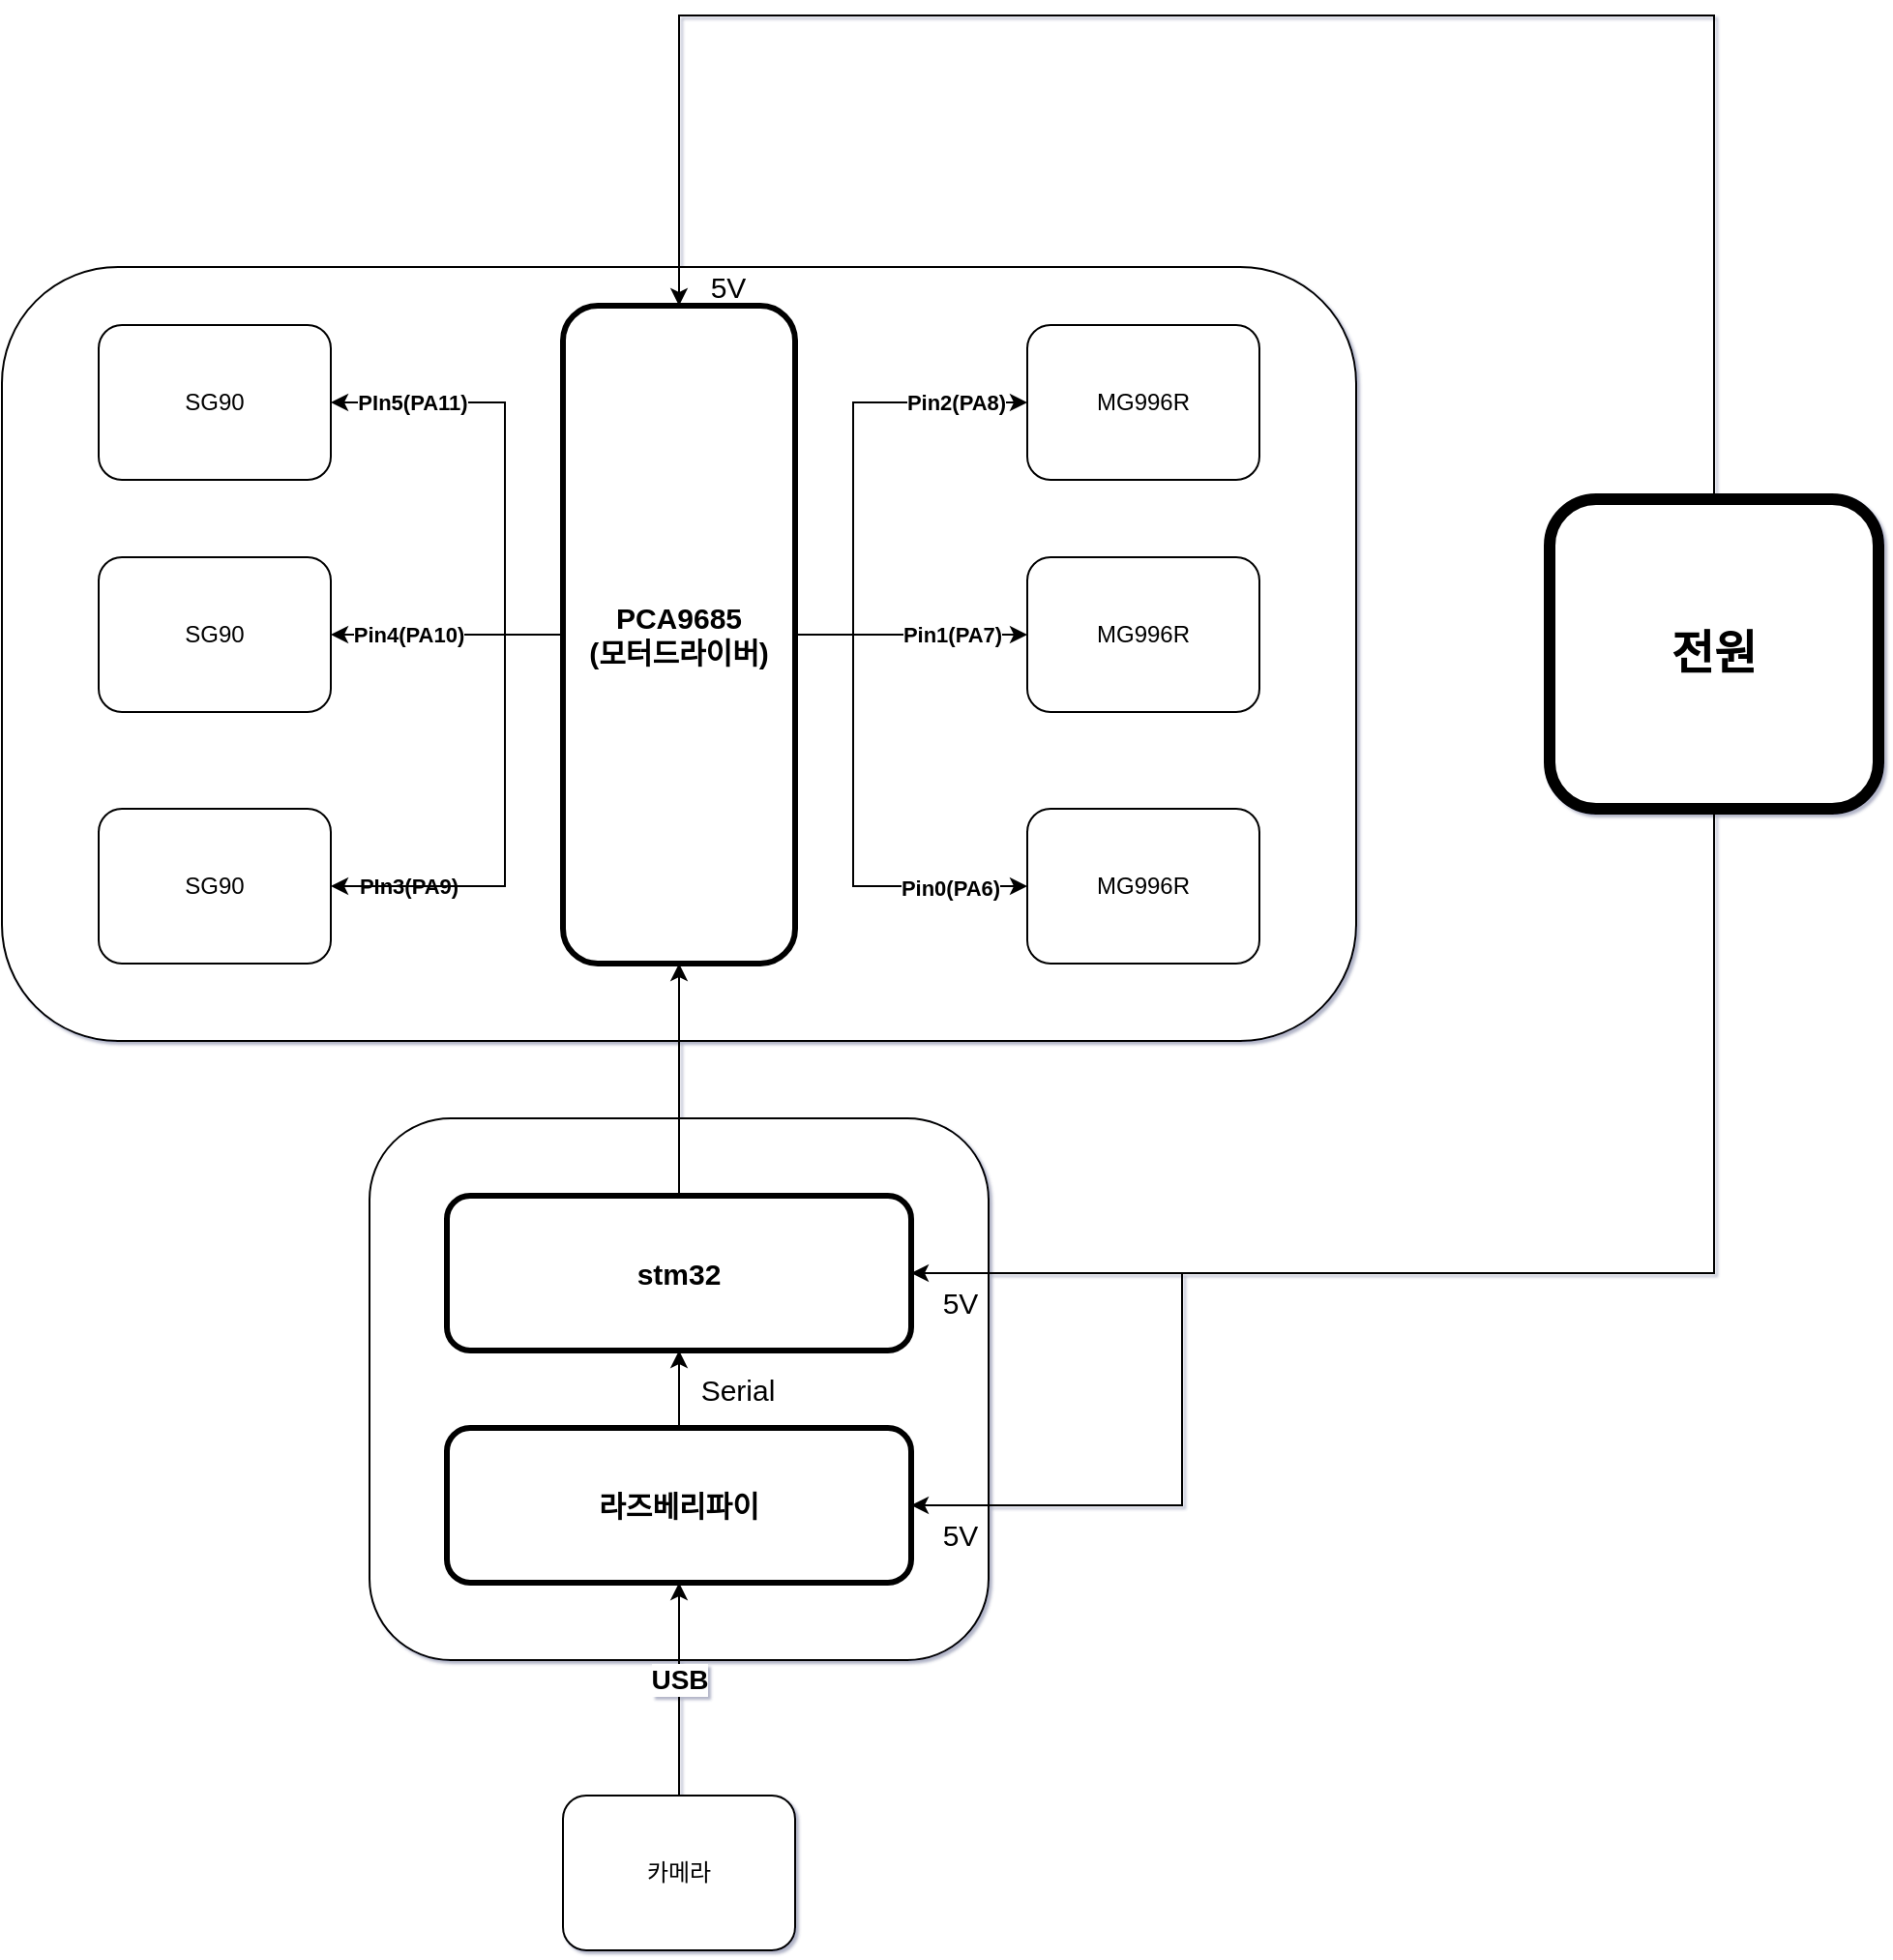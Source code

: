<mxfile version="22.0.4" type="google">
  <diagram name="페이지-1" id="KGUA7iRXO5Pt4Tn00xt2">
    <mxGraphModel grid="1" page="1" gridSize="10" guides="1" tooltips="1" connect="1" arrows="1" fold="1" pageScale="1" pageWidth="827" pageHeight="1169" math="0" shadow="1">
      <root>
        <mxCell id="0" />
        <mxCell id="1" parent="0" />
        <mxCell id="dXAgPAIM6FT5MK85hw38-5" value="" style="rounded=1;whiteSpace=wrap;html=1;labelBackgroundColor=none;" vertex="1" parent="1">
          <mxGeometry x="240" y="520" width="320" height="280" as="geometry" />
        </mxCell>
        <mxCell id="WvgHAvw0tjZaKCDluKop-19" value="" style="rounded=1;whiteSpace=wrap;html=1;labelBackgroundColor=none;" vertex="1" parent="1">
          <mxGeometry x="50" y="80" width="700" height="400" as="geometry" />
        </mxCell>
        <mxCell id="dXAgPAIM6FT5MK85hw38-4" style="edgeStyle=orthogonalEdgeStyle;rounded=0;orthogonalLoop=1;jettySize=auto;html=1;entryX=0.5;entryY=1;entryDx=0;entryDy=0;labelBackgroundColor=none;fontColor=default;" edge="1" parent="1" source="WvgHAvw0tjZaKCDluKop-2" target="dXAgPAIM6FT5MK85hw38-1">
          <mxGeometry relative="1" as="geometry" />
        </mxCell>
        <mxCell id="DKyKciuYVTxxolibCU_y-459" value="&lt;span style=&quot;font-size: 14px;&quot;&gt;USB&lt;/span&gt;" style="edgeLabel;html=1;align=center;verticalAlign=middle;resizable=0;points=[];fontSize=14;fontStyle=1" connectable="0" vertex="1" parent="dXAgPAIM6FT5MK85hw38-4">
          <mxGeometry x="-0.286" y="2" relative="1" as="geometry">
            <mxPoint x="2" y="-21" as="offset" />
          </mxGeometry>
        </mxCell>
        <mxCell id="WvgHAvw0tjZaKCDluKop-2" value="카메라" style="rounded=1;whiteSpace=wrap;html=1;labelBackgroundColor=none;" vertex="1" parent="1">
          <mxGeometry x="340" y="870" width="120" height="80" as="geometry" />
        </mxCell>
        <mxCell id="WvgHAvw0tjZaKCDluKop-6" style="edgeStyle=orthogonalEdgeStyle;rounded=0;orthogonalLoop=1;jettySize=auto;html=1;entryX=0.5;entryY=1;entryDx=0;entryDy=0;labelBackgroundColor=none;fontColor=default;" edge="1" parent="1" source="WvgHAvw0tjZaKCDluKop-3" target="WvgHAvw0tjZaKCDluKop-5">
          <mxGeometry relative="1" as="geometry" />
        </mxCell>
        <mxCell id="WvgHAvw0tjZaKCDluKop-3" value="&lt;font style=&quot;font-size: 15px;&quot;&gt;&lt;b&gt;stm32&lt;/b&gt;&lt;/font&gt;" style="rounded=1;whiteSpace=wrap;html=1;labelBackgroundColor=none;strokeWidth=3;" vertex="1" parent="1">
          <mxGeometry x="280" y="560" width="240" height="80" as="geometry" />
        </mxCell>
        <mxCell id="DKyKciuYVTxxolibCU_y-434" style="edgeStyle=orthogonalEdgeStyle;rounded=0;orthogonalLoop=1;jettySize=auto;html=1;exitX=1;exitY=0.5;exitDx=0;exitDy=0;entryX=0;entryY=0.5;entryDx=0;entryDy=0;" edge="1" parent="1" source="WvgHAvw0tjZaKCDluKop-5" target="WvgHAvw0tjZaKCDluKop-14">
          <mxGeometry relative="1" as="geometry">
            <Array as="points">
              <mxPoint x="490" y="270" />
              <mxPoint x="490" y="400" />
            </Array>
          </mxGeometry>
        </mxCell>
        <mxCell id="DKyKciuYVTxxolibCU_y-436" value="Pin0(PA6)" style="edgeLabel;html=1;align=center;verticalAlign=middle;resizable=0;points=[];fontStyle=1" connectable="0" vertex="1" parent="DKyKciuYVTxxolibCU_y-434">
          <mxGeometry x="-0.017" y="3" relative="1" as="geometry">
            <mxPoint x="47" y="38" as="offset" />
          </mxGeometry>
        </mxCell>
        <mxCell id="DKyKciuYVTxxolibCU_y-439" style="edgeStyle=orthogonalEdgeStyle;rounded=0;orthogonalLoop=1;jettySize=auto;html=1;exitX=1;exitY=0.5;exitDx=0;exitDy=0;" edge="1" parent="1" source="WvgHAvw0tjZaKCDluKop-5" target="WvgHAvw0tjZaKCDluKop-9">
          <mxGeometry relative="1" as="geometry">
            <Array as="points">
              <mxPoint x="480" y="270" />
              <mxPoint x="480" y="270" />
            </Array>
          </mxGeometry>
        </mxCell>
        <mxCell id="DKyKciuYVTxxolibCU_y-455" value="Pin1(PA7)" style="edgeLabel;html=1;align=center;verticalAlign=middle;resizable=0;points=[];fontStyle=1" connectable="0" vertex="1" parent="DKyKciuYVTxxolibCU_y-439">
          <mxGeometry x="0.421" y="-1" relative="1" as="geometry">
            <mxPoint x="-5" y="-1" as="offset" />
          </mxGeometry>
        </mxCell>
        <mxCell id="DKyKciuYVTxxolibCU_y-441" style="edgeStyle=orthogonalEdgeStyle;rounded=0;orthogonalLoop=1;jettySize=auto;html=1;exitX=1;exitY=0.5;exitDx=0;exitDy=0;entryX=0;entryY=0.5;entryDx=0;entryDy=0;" edge="1" parent="1" source="WvgHAvw0tjZaKCDluKop-5" target="WvgHAvw0tjZaKCDluKop-13">
          <mxGeometry relative="1" as="geometry">
            <mxPoint x="480" y="150" as="targetPoint" />
            <Array as="points">
              <mxPoint x="490" y="270" />
              <mxPoint x="490" y="150" />
            </Array>
          </mxGeometry>
        </mxCell>
        <mxCell id="DKyKciuYVTxxolibCU_y-443" value="Pin2(PA8)" style="edgeLabel;html=1;align=center;verticalAlign=middle;resizable=0;points=[];fontStyle=1" connectable="0" vertex="1" parent="DKyKciuYVTxxolibCU_y-441">
          <mxGeometry x="0.686" y="3" relative="1" as="geometry">
            <mxPoint y="3" as="offset" />
          </mxGeometry>
        </mxCell>
        <mxCell id="DKyKciuYVTxxolibCU_y-456" value="PIn3(PA9)" style="edgeLabel;html=1;align=center;verticalAlign=middle;resizable=0;points=[];fontStyle=1" connectable="0" vertex="1" parent="DKyKciuYVTxxolibCU_y-441">
          <mxGeometry x="0.701" y="5" relative="1" as="geometry">
            <mxPoint x="-284" y="255" as="offset" />
          </mxGeometry>
        </mxCell>
        <mxCell id="DKyKciuYVTxxolibCU_y-451" style="edgeStyle=orthogonalEdgeStyle;rounded=0;orthogonalLoop=1;jettySize=auto;html=1;exitX=0;exitY=0.5;exitDx=0;exitDy=0;entryX=1;entryY=0.5;entryDx=0;entryDy=0;" edge="1" parent="1" source="WvgHAvw0tjZaKCDluKop-5" target="DKyKciuYVTxxolibCU_y-1">
          <mxGeometry relative="1" as="geometry">
            <Array as="points">
              <mxPoint x="270" y="270" />
              <mxPoint x="270" y="270" />
            </Array>
          </mxGeometry>
        </mxCell>
        <mxCell id="DKyKciuYVTxxolibCU_y-452" style="edgeStyle=orthogonalEdgeStyle;rounded=0;orthogonalLoop=1;jettySize=auto;html=1;exitX=0;exitY=0.5;exitDx=0;exitDy=0;entryX=1;entryY=0.5;entryDx=0;entryDy=0;" edge="1" parent="1" source="WvgHAvw0tjZaKCDluKop-5" target="DKyKciuYVTxxolibCU_y-448">
          <mxGeometry relative="1" as="geometry">
            <Array as="points">
              <mxPoint x="310" y="270" />
              <mxPoint x="310" y="150" />
            </Array>
          </mxGeometry>
        </mxCell>
        <mxCell id="DKyKciuYVTxxolibCU_y-458" value="PIn5(PA11)" style="edgeLabel;html=1;align=center;verticalAlign=middle;resizable=0;points=[];fontStyle=1" connectable="0" vertex="1" parent="DKyKciuYVTxxolibCU_y-452">
          <mxGeometry x="0.662" y="3" relative="1" as="geometry">
            <mxPoint x="1" y="-3" as="offset" />
          </mxGeometry>
        </mxCell>
        <mxCell id="DKyKciuYVTxxolibCU_y-453" style="edgeStyle=orthogonalEdgeStyle;rounded=0;orthogonalLoop=1;jettySize=auto;html=1;exitX=0;exitY=0.5;exitDx=0;exitDy=0;entryX=1;entryY=0.5;entryDx=0;entryDy=0;" edge="1" parent="1" source="WvgHAvw0tjZaKCDluKop-5" target="WvgHAvw0tjZaKCDluKop-17">
          <mxGeometry relative="1" as="geometry">
            <mxPoint x="350" y="200" as="sourcePoint" />
            <mxPoint x="230" y="330" as="targetPoint" />
            <Array as="points">
              <mxPoint x="310" y="270" />
              <mxPoint x="310" y="400" />
            </Array>
          </mxGeometry>
        </mxCell>
        <mxCell id="DKyKciuYVTxxolibCU_y-457" value="Pin4(PA10)" style="edgeLabel;html=1;align=center;verticalAlign=middle;resizable=0;points=[];fontStyle=1" connectable="0" vertex="1" parent="DKyKciuYVTxxolibCU_y-453">
          <mxGeometry x="0.685" relative="1" as="geometry">
            <mxPoint y="-130" as="offset" />
          </mxGeometry>
        </mxCell>
        <mxCell id="WvgHAvw0tjZaKCDluKop-5" value="&lt;font style=&quot;font-size: 15px;&quot;&gt;&lt;b&gt;PCA9685&lt;br&gt;(모터드라이버)&lt;/b&gt;&lt;/font&gt;" style="rounded=1;whiteSpace=wrap;html=1;labelBackgroundColor=none;strokeWidth=3;" vertex="1" parent="1">
          <mxGeometry x="340" y="100" width="120" height="340" as="geometry" />
        </mxCell>
        <mxCell id="WvgHAvw0tjZaKCDluKop-8" style="edgeStyle=orthogonalEdgeStyle;rounded=0;orthogonalLoop=1;jettySize=auto;html=1;entryX=1;entryY=0.5;entryDx=0;entryDy=0;labelBackgroundColor=none;fontColor=default;" edge="1" parent="1" source="WvgHAvw0tjZaKCDluKop-7" target="WvgHAvw0tjZaKCDluKop-3">
          <mxGeometry relative="1" as="geometry">
            <Array as="points">
              <mxPoint x="730" y="600" />
              <mxPoint x="730" y="600" />
            </Array>
          </mxGeometry>
        </mxCell>
        <mxCell id="dXAgPAIM6FT5MK85hw38-2" style="edgeStyle=orthogonalEdgeStyle;rounded=0;orthogonalLoop=1;jettySize=auto;html=1;entryX=1;entryY=0.5;entryDx=0;entryDy=0;labelBackgroundColor=none;fontColor=default;" edge="1" parent="1" source="WvgHAvw0tjZaKCDluKop-7" target="dXAgPAIM6FT5MK85hw38-1">
          <mxGeometry relative="1" as="geometry">
            <mxPoint x="660" y="700" as="targetPoint" />
            <Array as="points">
              <mxPoint x="660" y="600" />
              <mxPoint x="660" y="720" />
            </Array>
          </mxGeometry>
        </mxCell>
        <mxCell id="DKyKciuYVTxxolibCU_y-461" style="edgeStyle=orthogonalEdgeStyle;rounded=0;orthogonalLoop=1;jettySize=auto;html=1;exitX=0.5;exitY=0;exitDx=0;exitDy=0;entryX=0.5;entryY=0;entryDx=0;entryDy=0;" edge="1" parent="1" source="WvgHAvw0tjZaKCDluKop-7" target="WvgHAvw0tjZaKCDluKop-5">
          <mxGeometry relative="1" as="geometry">
            <Array as="points">
              <mxPoint x="935" y="-50" />
              <mxPoint x="400" y="-50" />
            </Array>
          </mxGeometry>
        </mxCell>
        <mxCell id="WvgHAvw0tjZaKCDluKop-7" value="&lt;font size=&quot;1&quot; style=&quot;&quot;&gt;&lt;b style=&quot;font-size: 24px;&quot;&gt;전원&lt;/b&gt;&lt;/font&gt;" style="rounded=1;whiteSpace=wrap;html=1;labelBackgroundColor=none;strokeWidth=6;" vertex="1" parent="1">
          <mxGeometry x="850" y="200" width="170" height="160" as="geometry" />
        </mxCell>
        <mxCell id="WvgHAvw0tjZaKCDluKop-9" value="MG996R" style="rounded=1;whiteSpace=wrap;html=1;labelBackgroundColor=none;" vertex="1" parent="1">
          <mxGeometry x="580" y="230" width="120" height="80" as="geometry" />
        </mxCell>
        <mxCell id="WvgHAvw0tjZaKCDluKop-13" value="MG996R" style="rounded=1;whiteSpace=wrap;html=1;labelBackgroundColor=none;" vertex="1" parent="1">
          <mxGeometry x="580" y="110" width="120" height="80" as="geometry" />
        </mxCell>
        <mxCell id="WvgHAvw0tjZaKCDluKop-14" value="MG996R" style="rounded=1;whiteSpace=wrap;html=1;labelBackgroundColor=none;" vertex="1" parent="1">
          <mxGeometry x="580" y="360" width="120" height="80" as="geometry" />
        </mxCell>
        <mxCell id="WvgHAvw0tjZaKCDluKop-17" value="SG90" style="rounded=1;whiteSpace=wrap;html=1;labelBackgroundColor=none;" vertex="1" parent="1">
          <mxGeometry x="100" y="360" width="120" height="80" as="geometry" />
        </mxCell>
        <mxCell id="dXAgPAIM6FT5MK85hw38-3" style="edgeStyle=orthogonalEdgeStyle;rounded=0;orthogonalLoop=1;jettySize=auto;html=1;entryX=0.5;entryY=1;entryDx=0;entryDy=0;labelBackgroundColor=none;fontColor=default;" edge="1" parent="1" source="dXAgPAIM6FT5MK85hw38-1" target="WvgHAvw0tjZaKCDluKop-3">
          <mxGeometry relative="1" as="geometry" />
        </mxCell>
        <mxCell id="dXAgPAIM6FT5MK85hw38-1" value="&lt;font style=&quot;font-size: 15px;&quot;&gt;&lt;b&gt;라즈베리파이&lt;/b&gt;&lt;/font&gt;" style="rounded=1;whiteSpace=wrap;html=1;labelBackgroundColor=none;strokeWidth=3;" vertex="1" parent="1">
          <mxGeometry x="280" y="680" width="240" height="80" as="geometry" />
        </mxCell>
        <mxCell id="DKyKciuYVTxxolibCU_y-1" value="SG90" style="rounded=1;whiteSpace=wrap;html=1;labelBackgroundColor=none;" vertex="1" parent="1">
          <mxGeometry x="100" y="230" width="120" height="80" as="geometry" />
        </mxCell>
        <mxCell id="DKyKciuYVTxxolibCU_y-448" value="SG90" style="rounded=1;whiteSpace=wrap;html=1;labelBackgroundColor=none;" vertex="1" parent="1">
          <mxGeometry x="100" y="110" width="120" height="80" as="geometry" />
        </mxCell>
        <mxCell id="DKyKciuYVTxxolibCU_y-462" value="5V" style="text;html=1;align=center;verticalAlign=middle;resizable=0;points=[];autosize=1;strokeColor=none;fillColor=none;fontSize=15;" vertex="1" parent="1">
          <mxGeometry x="405" y="75" width="40" height="30" as="geometry" />
        </mxCell>
        <mxCell id="DKyKciuYVTxxolibCU_y-464" value="5V" style="text;html=1;align=center;verticalAlign=middle;resizable=0;points=[];autosize=1;strokeColor=none;fillColor=none;fontSize=15;" vertex="1" parent="1">
          <mxGeometry x="525" y="600" width="40" height="30" as="geometry" />
        </mxCell>
        <mxCell id="DKyKciuYVTxxolibCU_y-465" value="&lt;font style=&quot;font-size: 15px;&quot;&gt;5V&lt;/font&gt;" style="text;html=1;align=center;verticalAlign=middle;resizable=0;points=[];autosize=1;strokeColor=none;fillColor=none;" vertex="1" parent="1">
          <mxGeometry x="525" y="720" width="40" height="30" as="geometry" />
        </mxCell>
        <mxCell id="DKyKciuYVTxxolibCU_y-466" value="Serial" style="text;html=1;align=center;verticalAlign=middle;resizable=0;points=[];autosize=1;strokeColor=none;fillColor=none;fontSize=15;fontStyle=0" vertex="1" parent="1">
          <mxGeometry x="400" y="645" width="60" height="30" as="geometry" />
        </mxCell>
      </root>
    </mxGraphModel>
  </diagram>
</mxfile>
